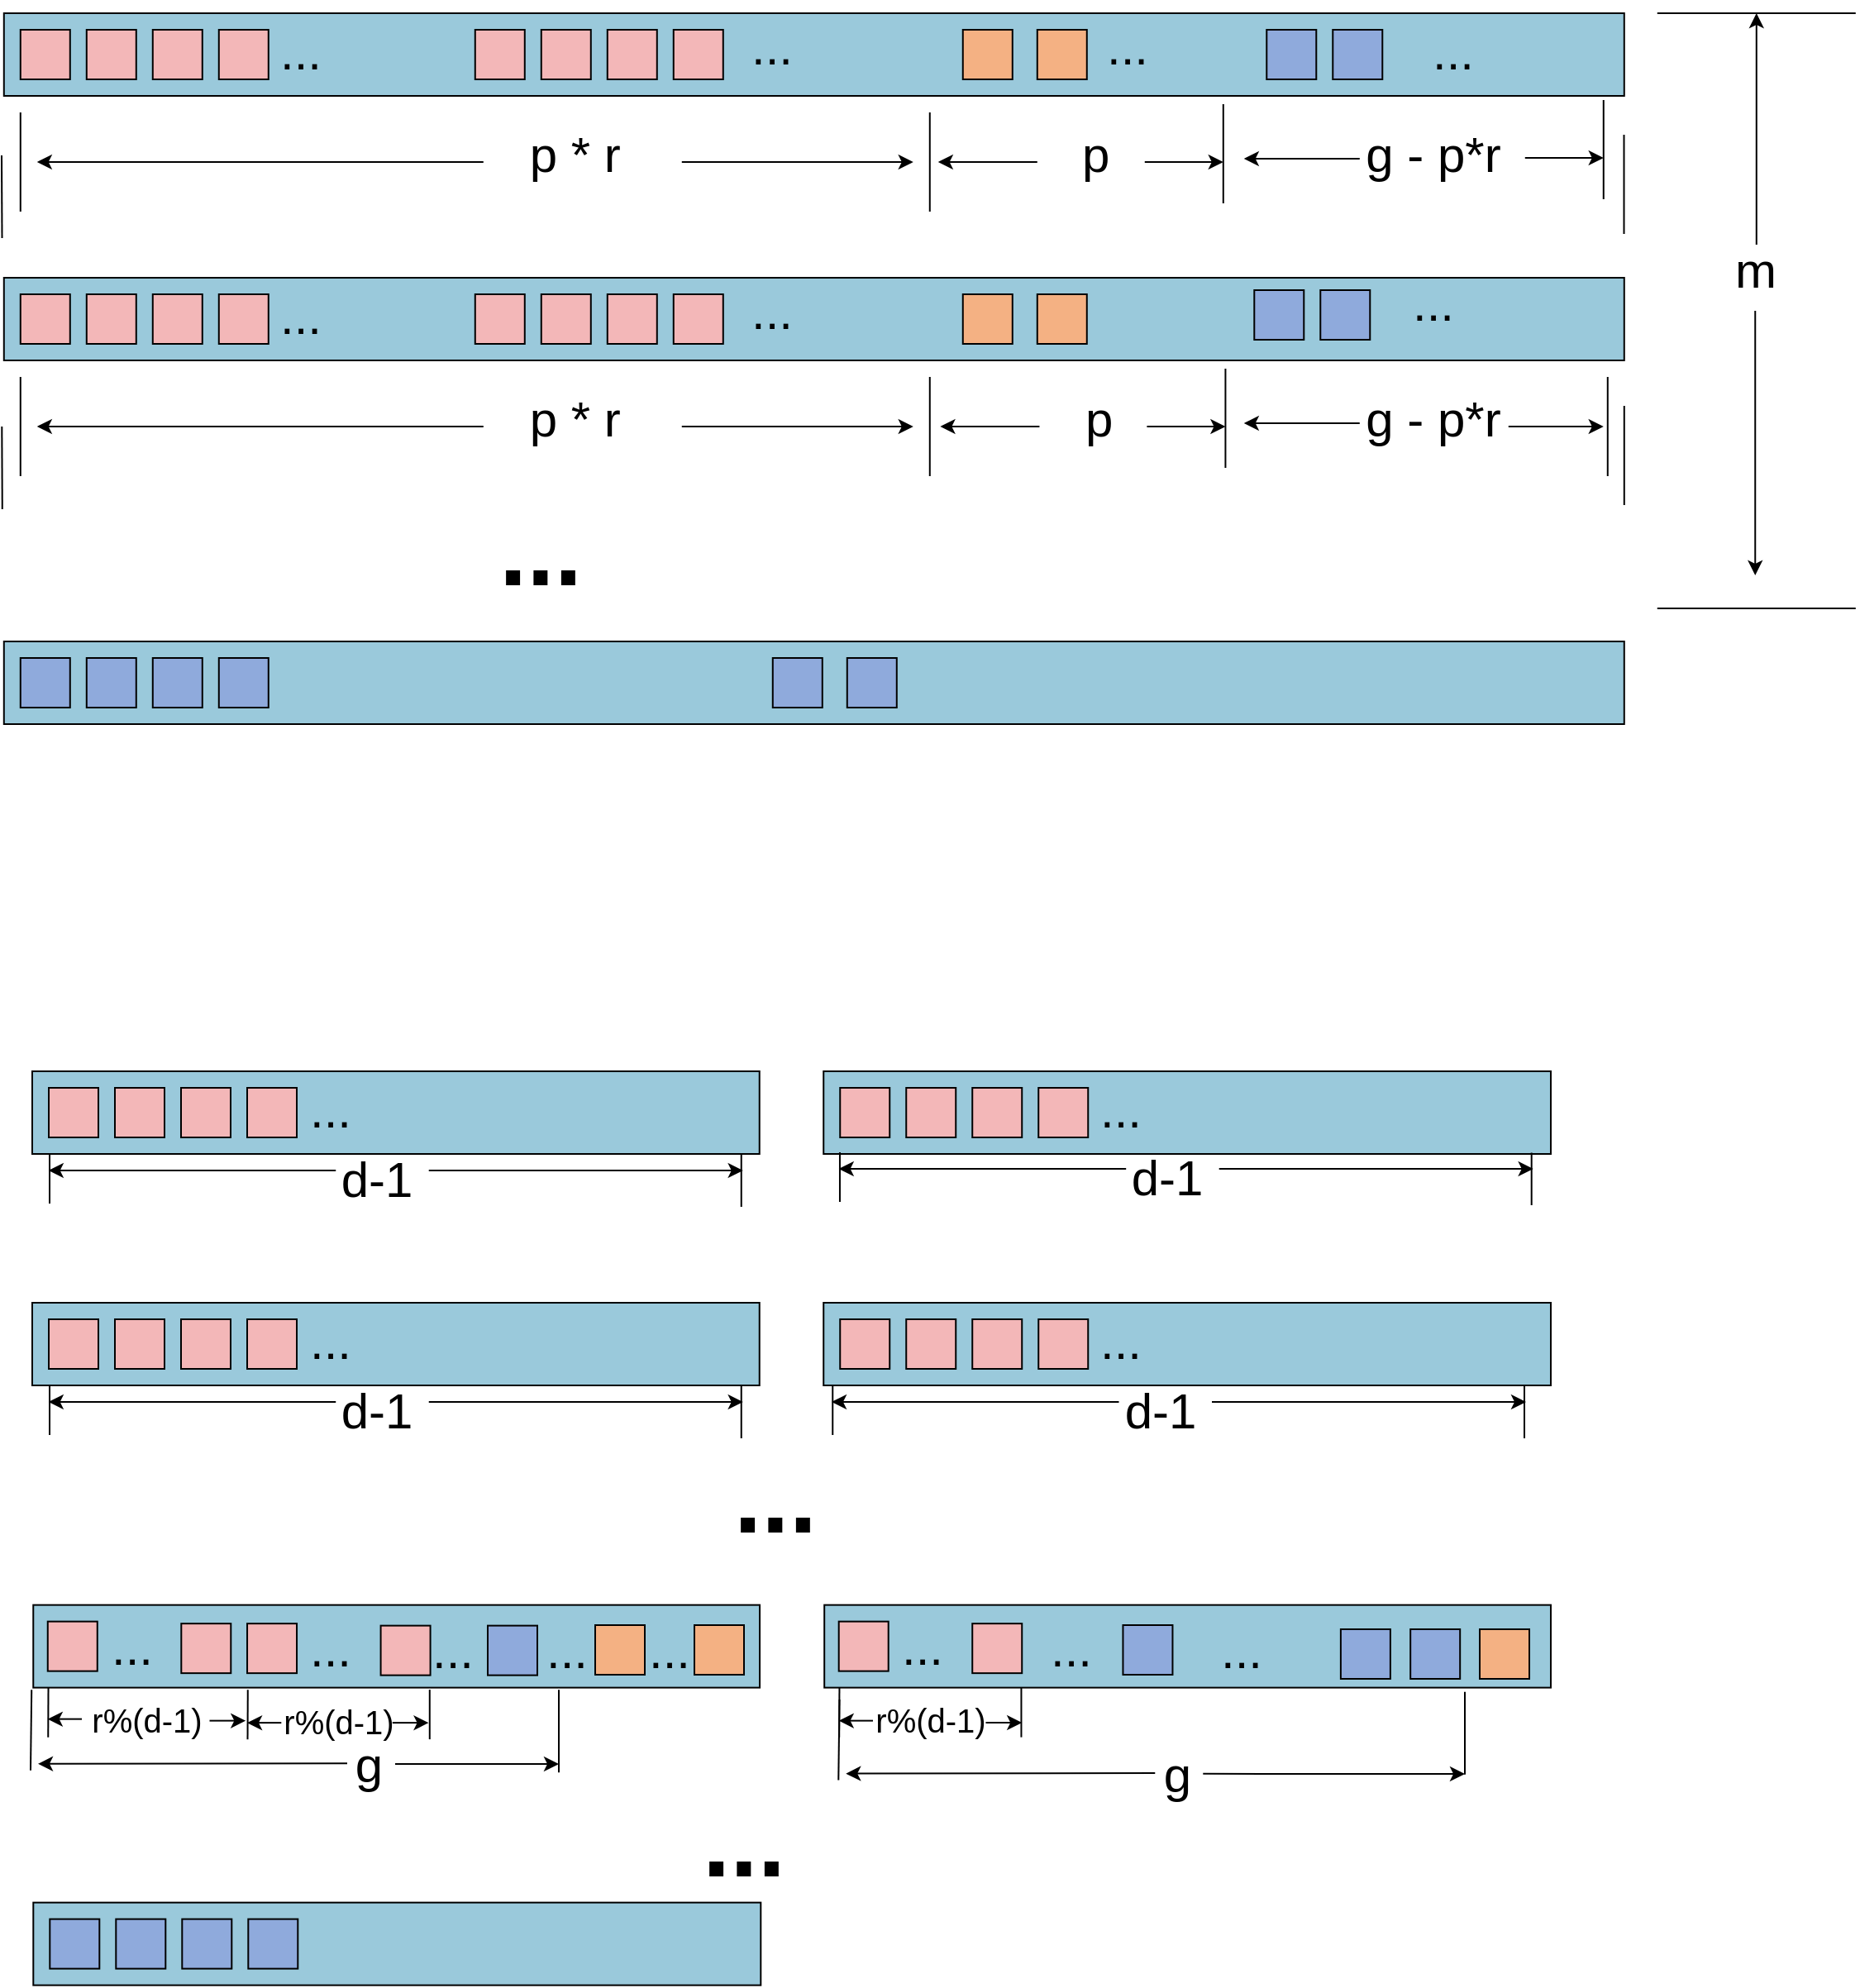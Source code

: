<mxfile version="21.1.2" type="github">
  <diagram name="第 1 页" id="RxZDRAVCk1ZgQwJ-tOWn">
    <mxGraphModel dx="-123" dy="895" grid="0" gridSize="10" guides="1" tooltips="1" connect="1" arrows="1" fold="1" page="1" pageScale="1" pageWidth="1654" pageHeight="2336" math="0" shadow="0">
      <root>
        <mxCell id="0" />
        <mxCell id="1" parent="0" />
        <mxCell id="lr75-girmY2DZmhZpHpu-1" value="" style="rounded=0;whiteSpace=wrap;html=1;fontSize=30;fillColor=#9AC9DB;" vertex="1" parent="1">
          <mxGeometry x="1703.39" y="178" width="980" height="50" as="geometry" />
        </mxCell>
        <mxCell id="lr75-girmY2DZmhZpHpu-2" value="" style="rounded=0;whiteSpace=wrap;html=1;fontSize=30;fillColor=#F3B7B8;" vertex="1" parent="1">
          <mxGeometry x="1793.39" y="188" width="30" height="30" as="geometry" />
        </mxCell>
        <mxCell id="lr75-girmY2DZmhZpHpu-3" value="" style="rounded=0;whiteSpace=wrap;html=1;fontSize=30;fillColor=#F3B7B8;" vertex="1" parent="1">
          <mxGeometry x="1833.39" y="188" width="30" height="30" as="geometry" />
        </mxCell>
        <mxCell id="lr75-girmY2DZmhZpHpu-4" value="" style="rounded=0;whiteSpace=wrap;html=1;fontSize=30;fillColor=#F3B7B8;" vertex="1" parent="1">
          <mxGeometry x="1713.39" y="188" width="30" height="30" as="geometry" />
        </mxCell>
        <mxCell id="lr75-girmY2DZmhZpHpu-5" value="" style="rounded=0;whiteSpace=wrap;html=1;fontSize=30;fillColor=#F3B7B8;" vertex="1" parent="1">
          <mxGeometry x="1753.39" y="188" width="30" height="30" as="geometry" />
        </mxCell>
        <mxCell id="lr75-girmY2DZmhZpHpu-6" value="" style="endArrow=none;html=1;rounded=0;fontSize=30;" edge="1" parent="1">
          <mxGeometry width="50" height="50" relative="1" as="geometry">
            <mxPoint x="1713.39" y="298" as="sourcePoint" />
            <mxPoint x="1713.39" y="238" as="targetPoint" />
          </mxGeometry>
        </mxCell>
        <mxCell id="lr75-girmY2DZmhZpHpu-7" value="" style="endArrow=none;html=1;rounded=0;fontSize=30;" edge="1" parent="1">
          <mxGeometry width="50" height="50" relative="1" as="geometry">
            <mxPoint x="2263.39" y="298" as="sourcePoint" />
            <mxPoint x="2263.39" y="238" as="targetPoint" />
          </mxGeometry>
        </mxCell>
        <mxCell id="lr75-girmY2DZmhZpHpu-8" value="" style="endArrow=classic;html=1;rounded=0;fontSize=30;" edge="1" parent="1">
          <mxGeometry width="50" height="50" relative="1" as="geometry">
            <mxPoint x="2113.39" y="268" as="sourcePoint" />
            <mxPoint x="2253.39" y="268" as="targetPoint" />
          </mxGeometry>
        </mxCell>
        <mxCell id="lr75-girmY2DZmhZpHpu-9" value="" style="endArrow=classic;html=1;rounded=0;fontSize=30;" edge="1" parent="1">
          <mxGeometry width="50" height="50" relative="1" as="geometry">
            <mxPoint x="1993.39" y="268" as="sourcePoint" />
            <mxPoint x="1723.39" y="268" as="targetPoint" />
          </mxGeometry>
        </mxCell>
        <mxCell id="lr75-girmY2DZmhZpHpu-10" value="" style="rounded=0;whiteSpace=wrap;html=1;fontSize=30;fillColor=#F3B7B8;" vertex="1" parent="1">
          <mxGeometry x="2068.39" y="188" width="30" height="30" as="geometry" />
        </mxCell>
        <mxCell id="lr75-girmY2DZmhZpHpu-11" value="" style="rounded=0;whiteSpace=wrap;html=1;fontSize=30;fillColor=#F3B7B8;" vertex="1" parent="1">
          <mxGeometry x="2108.39" y="188" width="30" height="30" as="geometry" />
        </mxCell>
        <mxCell id="lr75-girmY2DZmhZpHpu-12" value="" style="rounded=0;whiteSpace=wrap;html=1;fontSize=30;fillColor=#F3B7B8;" vertex="1" parent="1">
          <mxGeometry x="1988.39" y="188" width="30" height="30" as="geometry" />
        </mxCell>
        <mxCell id="lr75-girmY2DZmhZpHpu-13" value="" style="rounded=0;whiteSpace=wrap;html=1;fontSize=30;fillColor=#F3B7B8;" vertex="1" parent="1">
          <mxGeometry x="2028.39" y="188" width="30" height="30" as="geometry" />
        </mxCell>
        <mxCell id="lr75-girmY2DZmhZpHpu-14" value="..." style="text;html=1;strokeColor=none;fillColor=none;align=center;verticalAlign=middle;whiteSpace=wrap;rounded=0;fontSize=30;" vertex="1" parent="1">
          <mxGeometry x="1853.39" y="185.5" width="60" height="30" as="geometry" />
        </mxCell>
        <mxCell id="lr75-girmY2DZmhZpHpu-15" value="..." style="text;html=1;strokeColor=none;fillColor=none;align=center;verticalAlign=middle;whiteSpace=wrap;rounded=0;fontSize=30;" vertex="1" parent="1">
          <mxGeometry x="2138.39" y="183" width="60" height="30" as="geometry" />
        </mxCell>
        <mxCell id="lr75-girmY2DZmhZpHpu-16" value="" style="rounded=0;whiteSpace=wrap;html=1;fontSize=30;fillColor=#F4B183;" vertex="1" parent="1">
          <mxGeometry x="2283.39" y="188" width="30" height="30" as="geometry" />
        </mxCell>
        <mxCell id="lr75-girmY2DZmhZpHpu-17" value="" style="rounded=0;whiteSpace=wrap;html=1;fontSize=30;fillColor=#F4B183;" vertex="1" parent="1">
          <mxGeometry x="2328.39" y="188" width="30" height="30" as="geometry" />
        </mxCell>
        <mxCell id="lr75-girmY2DZmhZpHpu-18" value="p * r&amp;nbsp;" style="text;html=1;strokeColor=none;fillColor=none;align=center;verticalAlign=middle;whiteSpace=wrap;rounded=0;fontSize=30;" vertex="1" parent="1">
          <mxGeometry x="1988.39" y="248" width="130" height="30" as="geometry" />
        </mxCell>
        <mxCell id="lr75-girmY2DZmhZpHpu-19" value="" style="rounded=0;whiteSpace=wrap;html=1;fontSize=30;fillColor=#9AC9DB;" vertex="1" parent="1">
          <mxGeometry x="1703.39" y="338" width="980" height="50" as="geometry" />
        </mxCell>
        <mxCell id="lr75-girmY2DZmhZpHpu-20" value="" style="rounded=0;whiteSpace=wrap;html=1;fontSize=30;fillColor=#F3B7B8;" vertex="1" parent="1">
          <mxGeometry x="1793.39" y="348" width="30" height="30" as="geometry" />
        </mxCell>
        <mxCell id="lr75-girmY2DZmhZpHpu-21" value="" style="rounded=0;whiteSpace=wrap;html=1;fontSize=30;fillColor=#F3B7B8;" vertex="1" parent="1">
          <mxGeometry x="1833.39" y="348" width="30" height="30" as="geometry" />
        </mxCell>
        <mxCell id="lr75-girmY2DZmhZpHpu-22" value="" style="rounded=0;whiteSpace=wrap;html=1;fontSize=30;fillColor=#F3B7B8;" vertex="1" parent="1">
          <mxGeometry x="1713.39" y="348" width="30" height="30" as="geometry" />
        </mxCell>
        <mxCell id="lr75-girmY2DZmhZpHpu-23" value="" style="rounded=0;whiteSpace=wrap;html=1;fontSize=30;fillColor=#F3B7B8;" vertex="1" parent="1">
          <mxGeometry x="1753.39" y="348" width="30" height="30" as="geometry" />
        </mxCell>
        <mxCell id="lr75-girmY2DZmhZpHpu-24" value="" style="endArrow=none;html=1;rounded=0;fontSize=30;" edge="1" parent="1">
          <mxGeometry width="50" height="50" relative="1" as="geometry">
            <mxPoint x="1713.39" y="458" as="sourcePoint" />
            <mxPoint x="1713.39" y="398" as="targetPoint" />
          </mxGeometry>
        </mxCell>
        <mxCell id="lr75-girmY2DZmhZpHpu-25" value="" style="endArrow=none;html=1;rounded=0;fontSize=30;" edge="1" parent="1">
          <mxGeometry width="50" height="50" relative="1" as="geometry">
            <mxPoint x="2263.39" y="458" as="sourcePoint" />
            <mxPoint x="2263.39" y="398" as="targetPoint" />
          </mxGeometry>
        </mxCell>
        <mxCell id="lr75-girmY2DZmhZpHpu-26" value="" style="endArrow=classic;html=1;rounded=0;fontSize=30;" edge="1" parent="1">
          <mxGeometry width="50" height="50" relative="1" as="geometry">
            <mxPoint x="2113.39" y="428" as="sourcePoint" />
            <mxPoint x="2253.39" y="428" as="targetPoint" />
          </mxGeometry>
        </mxCell>
        <mxCell id="lr75-girmY2DZmhZpHpu-27" value="" style="endArrow=classic;html=1;rounded=0;fontSize=30;" edge="1" parent="1">
          <mxGeometry width="50" height="50" relative="1" as="geometry">
            <mxPoint x="1993.39" y="428" as="sourcePoint" />
            <mxPoint x="1723.39" y="428" as="targetPoint" />
          </mxGeometry>
        </mxCell>
        <mxCell id="lr75-girmY2DZmhZpHpu-28" value="" style="rounded=0;whiteSpace=wrap;html=1;fontSize=30;fillColor=#F3B7B8;" vertex="1" parent="1">
          <mxGeometry x="2068.39" y="348" width="30" height="30" as="geometry" />
        </mxCell>
        <mxCell id="lr75-girmY2DZmhZpHpu-29" value="" style="rounded=0;whiteSpace=wrap;html=1;fontSize=30;fillColor=#F3B7B8;" vertex="1" parent="1">
          <mxGeometry x="2108.39" y="348" width="30" height="30" as="geometry" />
        </mxCell>
        <mxCell id="lr75-girmY2DZmhZpHpu-30" value="" style="rounded=0;whiteSpace=wrap;html=1;fontSize=30;fillColor=#F3B7B8;" vertex="1" parent="1">
          <mxGeometry x="1988.39" y="348" width="30" height="30" as="geometry" />
        </mxCell>
        <mxCell id="lr75-girmY2DZmhZpHpu-31" value="" style="rounded=0;whiteSpace=wrap;html=1;fontSize=30;fillColor=#F3B7B8;" vertex="1" parent="1">
          <mxGeometry x="2028.39" y="348" width="30" height="30" as="geometry" />
        </mxCell>
        <mxCell id="lr75-girmY2DZmhZpHpu-32" value="..." style="text;html=1;strokeColor=none;fillColor=none;align=center;verticalAlign=middle;whiteSpace=wrap;rounded=0;fontSize=30;" vertex="1" parent="1">
          <mxGeometry x="1853.39" y="345.5" width="60" height="30" as="geometry" />
        </mxCell>
        <mxCell id="lr75-girmY2DZmhZpHpu-33" value="..." style="text;html=1;strokeColor=none;fillColor=none;align=center;verticalAlign=middle;whiteSpace=wrap;rounded=0;fontSize=30;" vertex="1" parent="1">
          <mxGeometry x="2138.39" y="343" width="60" height="30" as="geometry" />
        </mxCell>
        <mxCell id="lr75-girmY2DZmhZpHpu-34" value="" style="rounded=0;whiteSpace=wrap;html=1;fontSize=30;fillColor=#F4B183;" vertex="1" parent="1">
          <mxGeometry x="2283.39" y="348" width="30" height="30" as="geometry" />
        </mxCell>
        <mxCell id="lr75-girmY2DZmhZpHpu-35" value="" style="rounded=0;whiteSpace=wrap;html=1;fontSize=30;fillColor=#F4B183;" vertex="1" parent="1">
          <mxGeometry x="2328.39" y="348" width="30" height="30" as="geometry" />
        </mxCell>
        <mxCell id="lr75-girmY2DZmhZpHpu-36" value="p * r&amp;nbsp;" style="text;html=1;strokeColor=none;fillColor=none;align=center;verticalAlign=middle;whiteSpace=wrap;rounded=0;fontSize=30;" vertex="1" parent="1">
          <mxGeometry x="1988.39" y="408" width="130" height="30" as="geometry" />
        </mxCell>
        <mxCell id="lr75-girmY2DZmhZpHpu-37" value="" style="rounded=0;whiteSpace=wrap;html=1;fontSize=30;fillColor=#8FAADC;" vertex="1" parent="1">
          <mxGeometry x="2467.14" y="188" width="30" height="30" as="geometry" />
        </mxCell>
        <mxCell id="lr75-girmY2DZmhZpHpu-38" value="" style="rounded=0;whiteSpace=wrap;html=1;fontSize=30;fillColor=#8FAADC;" vertex="1" parent="1">
          <mxGeometry x="2507.14" y="188" width="30" height="30" as="geometry" />
        </mxCell>
        <mxCell id="lr75-girmY2DZmhZpHpu-39" value="" style="rounded=0;whiteSpace=wrap;html=1;fontSize=30;fillColor=#8FAADC;" vertex="1" parent="1">
          <mxGeometry x="2459.64" y="345.5" width="30" height="30" as="geometry" />
        </mxCell>
        <mxCell id="lr75-girmY2DZmhZpHpu-40" value="" style="rounded=0;whiteSpace=wrap;html=1;fontSize=30;fillColor=#8FAADC;" vertex="1" parent="1">
          <mxGeometry x="2499.64" y="345.5" width="30" height="30" as="geometry" />
        </mxCell>
        <mxCell id="lr75-girmY2DZmhZpHpu-41" value="" style="endArrow=none;html=1;rounded=0;fontSize=30;" edge="1" parent="1">
          <mxGeometry width="50" height="50" relative="1" as="geometry">
            <mxPoint x="2440.89" y="293" as="sourcePoint" />
            <mxPoint x="2440.89" y="233" as="targetPoint" />
          </mxGeometry>
        </mxCell>
        <mxCell id="lr75-girmY2DZmhZpHpu-42" value="" style="endArrow=classic;html=1;rounded=0;fontSize=30;" edge="1" parent="1">
          <mxGeometry width="50" height="50" relative="1" as="geometry">
            <mxPoint x="2393.39" y="268" as="sourcePoint" />
            <mxPoint x="2440.89" y="268" as="targetPoint" />
          </mxGeometry>
        </mxCell>
        <mxCell id="lr75-girmY2DZmhZpHpu-43" value="" style="endArrow=classic;html=1;rounded=0;fontSize=30;" edge="1" parent="1">
          <mxGeometry width="50" height="50" relative="1" as="geometry">
            <mxPoint x="2328.39" y="268" as="sourcePoint" />
            <mxPoint x="2268.39" y="268" as="targetPoint" />
          </mxGeometry>
        </mxCell>
        <mxCell id="lr75-girmY2DZmhZpHpu-44" value="p&amp;nbsp;" style="text;html=1;strokeColor=none;fillColor=none;align=center;verticalAlign=middle;whiteSpace=wrap;rounded=0;fontSize=30;" vertex="1" parent="1">
          <mxGeometry x="2303.39" y="248" width="130" height="30" as="geometry" />
        </mxCell>
        <mxCell id="lr75-girmY2DZmhZpHpu-45" value="..." style="text;html=1;strokeColor=none;fillColor=none;align=center;verticalAlign=middle;whiteSpace=wrap;rounded=0;fontSize=30;" vertex="1" parent="1">
          <mxGeometry x="2353.39" y="183" width="60" height="30" as="geometry" />
        </mxCell>
        <mxCell id="lr75-girmY2DZmhZpHpu-46" value="" style="endArrow=none;html=1;rounded=0;fontSize=30;" edge="1" parent="1">
          <mxGeometry width="50" height="50" relative="1" as="geometry">
            <mxPoint x="2442.21" y="453" as="sourcePoint" />
            <mxPoint x="2442.21" y="393" as="targetPoint" />
          </mxGeometry>
        </mxCell>
        <mxCell id="lr75-girmY2DZmhZpHpu-47" value="" style="endArrow=classic;html=1;rounded=0;fontSize=30;" edge="1" parent="1">
          <mxGeometry width="50" height="50" relative="1" as="geometry">
            <mxPoint x="2394.71" y="428" as="sourcePoint" />
            <mxPoint x="2442.21" y="428" as="targetPoint" />
          </mxGeometry>
        </mxCell>
        <mxCell id="lr75-girmY2DZmhZpHpu-48" value="" style="endArrow=classic;html=1;rounded=0;fontSize=30;" edge="1" parent="1">
          <mxGeometry width="50" height="50" relative="1" as="geometry">
            <mxPoint x="2329.71" y="428" as="sourcePoint" />
            <mxPoint x="2269.71" y="428" as="targetPoint" />
          </mxGeometry>
        </mxCell>
        <mxCell id="lr75-girmY2DZmhZpHpu-49" value="p&amp;nbsp;" style="text;html=1;strokeColor=none;fillColor=none;align=center;verticalAlign=middle;whiteSpace=wrap;rounded=0;fontSize=30;" vertex="1" parent="1">
          <mxGeometry x="2304.71" y="408" width="130" height="30" as="geometry" />
        </mxCell>
        <mxCell id="lr75-girmY2DZmhZpHpu-50" value="" style="endArrow=none;html=1;rounded=0;fontSize=30;" edge="1" parent="1">
          <mxGeometry width="50" height="50" relative="1" as="geometry">
            <mxPoint x="2670.89" y="290.5" as="sourcePoint" />
            <mxPoint x="2670.89" y="230.5" as="targetPoint" />
          </mxGeometry>
        </mxCell>
        <mxCell id="lr75-girmY2DZmhZpHpu-51" value="" style="endArrow=classic;html=1;rounded=0;fontSize=30;" edge="1" parent="1">
          <mxGeometry width="50" height="50" relative="1" as="geometry">
            <mxPoint x="2623.39" y="265.5" as="sourcePoint" />
            <mxPoint x="2670.89" y="265.5" as="targetPoint" />
          </mxGeometry>
        </mxCell>
        <mxCell id="lr75-girmY2DZmhZpHpu-52" value="" style="endArrow=classic;html=1;rounded=0;fontSize=30;" edge="1" parent="1">
          <mxGeometry width="50" height="50" relative="1" as="geometry">
            <mxPoint x="2523.39" y="266" as="sourcePoint" />
            <mxPoint x="2453.39" y="266" as="targetPoint" />
          </mxGeometry>
        </mxCell>
        <mxCell id="lr75-girmY2DZmhZpHpu-53" value="g - p*r" style="text;html=1;strokeColor=none;fillColor=none;align=center;verticalAlign=middle;whiteSpace=wrap;rounded=0;fontSize=30;" vertex="1" parent="1">
          <mxGeometry x="2503.39" y="248" width="130" height="30" as="geometry" />
        </mxCell>
        <mxCell id="lr75-girmY2DZmhZpHpu-54" value="" style="endArrow=classic;html=1;rounded=0;fontSize=30;" edge="1" parent="1">
          <mxGeometry width="50" height="50" relative="1" as="geometry">
            <mxPoint x="2613.39" y="428" as="sourcePoint" />
            <mxPoint x="2670.89" y="428" as="targetPoint" />
          </mxGeometry>
        </mxCell>
        <mxCell id="lr75-girmY2DZmhZpHpu-55" value="" style="endArrow=classic;html=1;rounded=0;fontSize=30;" edge="1" parent="1">
          <mxGeometry width="50" height="50" relative="1" as="geometry">
            <mxPoint x="2523.39" y="426.0" as="sourcePoint" />
            <mxPoint x="2453.39" y="426.0" as="targetPoint" />
          </mxGeometry>
        </mxCell>
        <mxCell id="lr75-girmY2DZmhZpHpu-56" value="g - p*r" style="text;html=1;strokeColor=none;fillColor=none;align=center;verticalAlign=middle;whiteSpace=wrap;rounded=0;fontSize=30;" vertex="1" parent="1">
          <mxGeometry x="2518.39" y="408" width="100" height="30" as="geometry" />
        </mxCell>
        <mxCell id="lr75-girmY2DZmhZpHpu-57" value="" style="endArrow=none;html=1;rounded=0;fontSize=30;" edge="1" parent="1">
          <mxGeometry width="50" height="50" relative="1" as="geometry">
            <mxPoint x="2673.39" y="458" as="sourcePoint" />
            <mxPoint x="2673.39" y="398" as="targetPoint" />
          </mxGeometry>
        </mxCell>
        <mxCell id="lr75-girmY2DZmhZpHpu-58" value="&lt;b&gt;&lt;font style=&quot;font-size: 60px;&quot;&gt;...&lt;/font&gt;&lt;/b&gt;" style="text;html=1;strokeColor=none;fillColor=none;align=center;verticalAlign=middle;whiteSpace=wrap;rounded=0;fontSize=30;" vertex="1" parent="1">
          <mxGeometry x="1998.39" y="488" width="60" height="30" as="geometry" />
        </mxCell>
        <mxCell id="lr75-girmY2DZmhZpHpu-59" value="" style="endArrow=none;html=1;rounded=0;fontSize=60;fontColor=#FF0000;" edge="1" parent="1">
          <mxGeometry width="50" height="50" relative="1" as="geometry">
            <mxPoint x="2703.39" y="178" as="sourcePoint" />
            <mxPoint x="2823.39" y="178" as="targetPoint" />
          </mxGeometry>
        </mxCell>
        <mxCell id="lr75-girmY2DZmhZpHpu-60" value="" style="endArrow=none;html=1;rounded=0;fontSize=60;fontColor=#FF0000;" edge="1" parent="1">
          <mxGeometry width="50" height="50" relative="1" as="geometry">
            <mxPoint x="2703.39" y="538" as="sourcePoint" />
            <mxPoint x="2823.39" y="538" as="targetPoint" />
          </mxGeometry>
        </mxCell>
        <mxCell id="lr75-girmY2DZmhZpHpu-61" value="" style="endArrow=classic;html=1;rounded=0;fontSize=60;fontColor=#FF0000;" edge="1" parent="1">
          <mxGeometry width="50" height="50" relative="1" as="geometry">
            <mxPoint x="2763.39" y="318" as="sourcePoint" />
            <mxPoint x="2763.39" y="178" as="targetPoint" />
          </mxGeometry>
        </mxCell>
        <mxCell id="lr75-girmY2DZmhZpHpu-62" value="" style="endArrow=classic;html=1;rounded=0;fontSize=60;fontColor=#FF0000;" edge="1" parent="1">
          <mxGeometry width="50" height="50" relative="1" as="geometry">
            <mxPoint x="2762.62" y="358" as="sourcePoint" />
            <mxPoint x="2762.62" y="518" as="targetPoint" />
          </mxGeometry>
        </mxCell>
        <mxCell id="lr75-girmY2DZmhZpHpu-63" value="m" style="text;html=1;strokeColor=none;fillColor=none;align=center;verticalAlign=middle;whiteSpace=wrap;rounded=0;fontSize=30;" vertex="1" parent="1">
          <mxGeometry x="2733.39" y="318" width="60" height="30" as="geometry" />
        </mxCell>
        <mxCell id="lr75-girmY2DZmhZpHpu-64" value="..." style="text;html=1;strokeColor=none;fillColor=none;align=center;verticalAlign=middle;whiteSpace=wrap;rounded=0;fontSize=30;" vertex="1" parent="1">
          <mxGeometry x="2549.64" y="185.5" width="60" height="30" as="geometry" />
        </mxCell>
        <mxCell id="lr75-girmY2DZmhZpHpu-65" value="..." style="text;html=1;strokeColor=none;fillColor=none;align=center;verticalAlign=middle;whiteSpace=wrap;rounded=0;fontSize=30;" vertex="1" parent="1">
          <mxGeometry x="2538.39" y="338" width="60" height="30" as="geometry" />
        </mxCell>
        <mxCell id="lr75-girmY2DZmhZpHpu-66" value="" style="rounded=0;whiteSpace=wrap;html=1;fontSize=30;fillColor=#9AC9DB;" vertex="1" parent="1">
          <mxGeometry x="1703.39" y="558" width="980" height="50" as="geometry" />
        </mxCell>
        <mxCell id="lr75-girmY2DZmhZpHpu-67" value="" style="rounded=0;whiteSpace=wrap;html=1;fontSize=30;fillColor=#8FAADC;" vertex="1" parent="1">
          <mxGeometry x="1713.39" y="568" width="30" height="30" as="geometry" />
        </mxCell>
        <mxCell id="lr75-girmY2DZmhZpHpu-68" value="" style="rounded=0;whiteSpace=wrap;html=1;fontSize=30;fillColor=#8FAADC;" vertex="1" parent="1">
          <mxGeometry x="1753.39" y="568" width="30" height="30" as="geometry" />
        </mxCell>
        <mxCell id="lr75-girmY2DZmhZpHpu-69" value="" style="rounded=0;whiteSpace=wrap;html=1;fontSize=30;fillColor=#8FAADC;" vertex="1" parent="1">
          <mxGeometry x="1793.39" y="568" width="30" height="30" as="geometry" />
        </mxCell>
        <mxCell id="lr75-girmY2DZmhZpHpu-70" value="" style="rounded=0;whiteSpace=wrap;html=1;fontSize=30;fillColor=#8FAADC;" vertex="1" parent="1">
          <mxGeometry x="1833.39" y="568" width="30" height="30" as="geometry" />
        </mxCell>
        <mxCell id="lr75-girmY2DZmhZpHpu-71" value="" style="rounded=0;whiteSpace=wrap;html=1;fontSize=30;fillColor=#8FAADC;" vertex="1" parent="1">
          <mxGeometry x="2168.39" y="568" width="30" height="30" as="geometry" />
        </mxCell>
        <mxCell id="lr75-girmY2DZmhZpHpu-72" value="" style="rounded=0;whiteSpace=wrap;html=1;fontSize=30;fillColor=#8FAADC;" vertex="1" parent="1">
          <mxGeometry x="2213.39" y="568" width="30" height="30" as="geometry" />
        </mxCell>
        <mxCell id="lr75-girmY2DZmhZpHpu-74" value="" style="endArrow=none;html=1;rounded=0;fontSize=30;" edge="1" parent="1">
          <mxGeometry width="50" height="50" relative="1" as="geometry">
            <mxPoint x="1702.39" y="478" as="sourcePoint" />
            <mxPoint x="1702.14" y="428" as="targetPoint" />
          </mxGeometry>
        </mxCell>
        <mxCell id="lr75-girmY2DZmhZpHpu-75" value="" style="endArrow=none;html=1;rounded=0;fontSize=30;" edge="1" parent="1">
          <mxGeometry width="50" height="50" relative="1" as="geometry">
            <mxPoint x="2683.39" y="475.5" as="sourcePoint" />
            <mxPoint x="2683.39" y="415.5" as="targetPoint" />
          </mxGeometry>
        </mxCell>
        <mxCell id="lr75-girmY2DZmhZpHpu-83" value="" style="endArrow=none;html=1;rounded=0;fontSize=30;" edge="1" parent="1">
          <mxGeometry width="50" height="50" relative="1" as="geometry">
            <mxPoint x="1702.25" y="314" as="sourcePoint" />
            <mxPoint x="1702" y="264" as="targetPoint" />
          </mxGeometry>
        </mxCell>
        <mxCell id="lr75-girmY2DZmhZpHpu-84" value="" style="endArrow=none;html=1;rounded=0;fontSize=30;" edge="1" parent="1">
          <mxGeometry width="50" height="50" relative="1" as="geometry">
            <mxPoint x="2683.25" y="311.5" as="sourcePoint" />
            <mxPoint x="2683.25" y="251.5" as="targetPoint" />
          </mxGeometry>
        </mxCell>
        <mxCell id="lr75-girmY2DZmhZpHpu-88" value="" style="rounded=0;whiteSpace=wrap;html=1;fontSize=30;fillColor=#9AC9DB;" vertex="1" parent="1">
          <mxGeometry x="1720.5" y="818.0" width="439.87" height="50" as="geometry" />
        </mxCell>
        <mxCell id="lr75-girmY2DZmhZpHpu-89" value="" style="rounded=0;whiteSpace=wrap;html=1;fontSize=30;fillColor=#F3B7B8;" vertex="1" parent="1">
          <mxGeometry x="1810.5" y="828.0" width="30" height="30" as="geometry" />
        </mxCell>
        <mxCell id="lr75-girmY2DZmhZpHpu-90" value="" style="rounded=0;whiteSpace=wrap;html=1;fontSize=30;fillColor=#F3B7B8;" vertex="1" parent="1">
          <mxGeometry x="1850.5" y="828.0" width="30" height="30" as="geometry" />
        </mxCell>
        <mxCell id="lr75-girmY2DZmhZpHpu-91" value="" style="rounded=0;whiteSpace=wrap;html=1;fontSize=30;fillColor=#F3B7B8;" vertex="1" parent="1">
          <mxGeometry x="1730.5" y="828.0" width="30" height="30" as="geometry" />
        </mxCell>
        <mxCell id="lr75-girmY2DZmhZpHpu-92" value="" style="rounded=0;whiteSpace=wrap;html=1;fontSize=30;fillColor=#F3B7B8;" vertex="1" parent="1">
          <mxGeometry x="1770.5" y="828.0" width="30" height="30" as="geometry" />
        </mxCell>
        <mxCell id="lr75-girmY2DZmhZpHpu-94" value="" style="endArrow=none;html=1;rounded=0;fontSize=30;entryX=0.975;entryY=0.965;entryDx=0;entryDy=0;entryPerimeter=0;" edge="1" parent="1">
          <mxGeometry width="50" height="50" relative="1" as="geometry">
            <mxPoint x="2149.37" y="900.0" as="sourcePoint" />
            <mxPoint x="2149.373" y="868.25" as="targetPoint" />
          </mxGeometry>
        </mxCell>
        <mxCell id="lr75-girmY2DZmhZpHpu-97" value="..." style="text;html=1;strokeColor=none;fillColor=none;align=center;verticalAlign=middle;whiteSpace=wrap;rounded=0;fontSize=30;" vertex="1" parent="1">
          <mxGeometry x="1870.5" y="825.5" width="60" height="30" as="geometry" />
        </mxCell>
        <mxCell id="lr75-girmY2DZmhZpHpu-98" value="" style="rounded=0;whiteSpace=wrap;html=1;fontSize=30;fillColor=#9AC9DB;" vertex="1" parent="1">
          <mxGeometry x="1721.15" y="1320.82" width="440" height="50" as="geometry" />
        </mxCell>
        <mxCell id="lr75-girmY2DZmhZpHpu-99" value="" style="rounded=0;whiteSpace=wrap;html=1;fontSize=30;fillColor=#8FAADC;" vertex="1" parent="1">
          <mxGeometry x="1731.15" y="1330.82" width="30" height="30" as="geometry" />
        </mxCell>
        <mxCell id="lr75-girmY2DZmhZpHpu-100" value="" style="rounded=0;whiteSpace=wrap;html=1;fontSize=30;fillColor=#8FAADC;" vertex="1" parent="1">
          <mxGeometry x="1771.15" y="1330.82" width="30" height="30" as="geometry" />
        </mxCell>
        <mxCell id="lr75-girmY2DZmhZpHpu-101" value="" style="rounded=0;whiteSpace=wrap;html=1;fontSize=30;fillColor=#8FAADC;" vertex="1" parent="1">
          <mxGeometry x="1811.15" y="1330.82" width="30" height="30" as="geometry" />
        </mxCell>
        <mxCell id="lr75-girmY2DZmhZpHpu-102" value="" style="rounded=0;whiteSpace=wrap;html=1;fontSize=30;fillColor=#8FAADC;" vertex="1" parent="1">
          <mxGeometry x="1851.15" y="1330.82" width="30" height="30" as="geometry" />
        </mxCell>
        <mxCell id="lr75-girmY2DZmhZpHpu-107" value="" style="endArrow=none;html=1;rounded=0;fontSize=30;" edge="1" parent="1">
          <mxGeometry width="50" height="50" relative="1" as="geometry">
            <mxPoint x="1731" y="898.0" as="sourcePoint" />
            <mxPoint x="1731" y="868.0" as="targetPoint" />
          </mxGeometry>
        </mxCell>
        <mxCell id="lr75-girmY2DZmhZpHpu-108" value="" style="endArrow=classic;html=1;rounded=0;fontSize=30;" edge="1" parent="1">
          <mxGeometry width="50" height="50" relative="1" as="geometry">
            <mxPoint x="1904.12" y="878.0" as="sourcePoint" />
            <mxPoint x="1730.37" y="878.0" as="targetPoint" />
          </mxGeometry>
        </mxCell>
        <mxCell id="lr75-girmY2DZmhZpHpu-109" value="" style="endArrow=classic;html=1;rounded=0;fontSize=30;" edge="1" parent="1">
          <mxGeometry width="50" height="50" relative="1" as="geometry">
            <mxPoint x="1960.37" y="878.0" as="sourcePoint" />
            <mxPoint x="2150.37" y="878.0" as="targetPoint" />
          </mxGeometry>
        </mxCell>
        <mxCell id="lr75-girmY2DZmhZpHpu-110" value="d-1" style="text;html=1;strokeColor=none;fillColor=none;align=center;verticalAlign=middle;whiteSpace=wrap;rounded=0;fontSize=30;" vertex="1" parent="1">
          <mxGeometry x="1902.25" y="868.0" width="53.75" height="30" as="geometry" />
        </mxCell>
        <mxCell id="lr75-girmY2DZmhZpHpu-111" value="" style="rounded=0;whiteSpace=wrap;html=1;fontSize=30;fillColor=#9AC9DB;" vertex="1" parent="1">
          <mxGeometry x="1721.13" y="1140.82" width="439.39" height="50" as="geometry" />
        </mxCell>
        <mxCell id="lr75-girmY2DZmhZpHpu-112" value="" style="rounded=0;whiteSpace=wrap;html=1;fontSize=30;fillColor=#F4B183;" vertex="1" parent="1">
          <mxGeometry x="2121" y="1153.0" width="30" height="30" as="geometry" />
        </mxCell>
        <mxCell id="lr75-girmY2DZmhZpHpu-113" value="" style="rounded=0;whiteSpace=wrap;html=1;fontSize=30;fillColor=#F3B7B8;" vertex="1" parent="1">
          <mxGeometry x="1729.88" y="1150.82" width="30" height="30" as="geometry" />
        </mxCell>
        <mxCell id="lr75-girmY2DZmhZpHpu-114" value="..." style="text;html=1;strokeColor=none;fillColor=none;align=center;verticalAlign=middle;whiteSpace=wrap;rounded=0;fontSize=30;" vertex="1" parent="1">
          <mxGeometry x="1750.65" y="1150.82" width="60" height="30" as="geometry" />
        </mxCell>
        <mxCell id="lr75-girmY2DZmhZpHpu-115" value="" style="endArrow=none;html=1;rounded=0;fontSize=30;" edge="1" parent="1">
          <mxGeometry width="50" height="50" relative="1" as="geometry">
            <mxPoint x="1730.12" y="1220.82" as="sourcePoint" />
            <mxPoint x="1730.25" y="1190.82" as="targetPoint" />
          </mxGeometry>
        </mxCell>
        <mxCell id="lr75-girmY2DZmhZpHpu-116" value="" style="endArrow=classic;html=1;rounded=0;fontSize=30;" edge="1" parent="1">
          <mxGeometry width="50" height="50" relative="1" as="geometry">
            <mxPoint x="2228.99" y="1210.82" as="sourcePoint" />
            <mxPoint x="2208.35" y="1210.82" as="targetPoint" />
          </mxGeometry>
        </mxCell>
        <mxCell id="lr75-girmY2DZmhZpHpu-117" value="" style="endArrow=classic;html=1;rounded=0;fontSize=30;" edge="1" parent="1">
          <mxGeometry width="50" height="50" relative="1" as="geometry">
            <mxPoint x="1827.75" y="1210.82" as="sourcePoint" />
            <mxPoint x="1849.62" y="1210.82" as="targetPoint" />
          </mxGeometry>
        </mxCell>
        <mxCell id="lr75-girmY2DZmhZpHpu-118" value="&lt;font style=&quot;font-size: 20px;&quot;&gt;r%(d-1)&lt;/font&gt;" style="text;html=1;strokeColor=none;fillColor=none;align=center;verticalAlign=middle;whiteSpace=wrap;rounded=0;fontSize=30;" vertex="1" parent="1">
          <mxGeometry x="1747.14" y="1192.07" width="86.25" height="30" as="geometry" />
        </mxCell>
        <mxCell id="lr75-girmY2DZmhZpHpu-120" value="" style="rounded=0;whiteSpace=wrap;html=1;fontSize=30;fillColor=#F3B7B8;" vertex="1" parent="1">
          <mxGeometry x="1810.65" y="1152.07" width="30" height="30" as="geometry" />
        </mxCell>
        <mxCell id="lr75-girmY2DZmhZpHpu-121" value="" style="rounded=0;whiteSpace=wrap;html=1;fontSize=30;fillColor=#F4B183;" vertex="1" parent="1">
          <mxGeometry x="2061" y="1153.0" width="30" height="30" as="geometry" />
        </mxCell>
        <mxCell id="lr75-girmY2DZmhZpHpu-122" value="" style="rounded=0;whiteSpace=wrap;html=1;fontSize=30;fillColor=#9AC9DB;" vertex="1" parent="1">
          <mxGeometry x="2199.12" y="818.0" width="439.87" height="50" as="geometry" />
        </mxCell>
        <mxCell id="lr75-girmY2DZmhZpHpu-123" value="" style="rounded=0;whiteSpace=wrap;html=1;fontSize=30;fillColor=#F3B7B8;" vertex="1" parent="1">
          <mxGeometry x="2289.12" y="828.0" width="30" height="30" as="geometry" />
        </mxCell>
        <mxCell id="lr75-girmY2DZmhZpHpu-124" value="" style="rounded=0;whiteSpace=wrap;html=1;fontSize=30;fillColor=#F3B7B8;" vertex="1" parent="1">
          <mxGeometry x="2329.12" y="828.0" width="30" height="30" as="geometry" />
        </mxCell>
        <mxCell id="lr75-girmY2DZmhZpHpu-125" value="" style="rounded=0;whiteSpace=wrap;html=1;fontSize=30;fillColor=#F3B7B8;" vertex="1" parent="1">
          <mxGeometry x="2209.12" y="828.0" width="30" height="30" as="geometry" />
        </mxCell>
        <mxCell id="lr75-girmY2DZmhZpHpu-126" value="" style="rounded=0;whiteSpace=wrap;html=1;fontSize=30;fillColor=#F3B7B8;" vertex="1" parent="1">
          <mxGeometry x="2249.12" y="828.0" width="30" height="30" as="geometry" />
        </mxCell>
        <mxCell id="lr75-girmY2DZmhZpHpu-127" value="..." style="text;html=1;strokeColor=none;fillColor=none;align=center;verticalAlign=middle;whiteSpace=wrap;rounded=0;fontSize=30;" vertex="1" parent="1">
          <mxGeometry x="2349.12" y="825.5" width="60" height="30" as="geometry" />
        </mxCell>
        <mxCell id="lr75-girmY2DZmhZpHpu-130" value="" style="rounded=0;whiteSpace=wrap;html=1;fontSize=30;fillColor=#9AC9DB;" vertex="1" parent="1">
          <mxGeometry x="1720.5" y="958" width="439.87" height="50" as="geometry" />
        </mxCell>
        <mxCell id="lr75-girmY2DZmhZpHpu-131" value="" style="rounded=0;whiteSpace=wrap;html=1;fontSize=30;fillColor=#F3B7B8;" vertex="1" parent="1">
          <mxGeometry x="1810.5" y="968" width="30" height="30" as="geometry" />
        </mxCell>
        <mxCell id="lr75-girmY2DZmhZpHpu-132" value="" style="rounded=0;whiteSpace=wrap;html=1;fontSize=30;fillColor=#F3B7B8;" vertex="1" parent="1">
          <mxGeometry x="1850.5" y="968" width="30" height="30" as="geometry" />
        </mxCell>
        <mxCell id="lr75-girmY2DZmhZpHpu-133" value="" style="rounded=0;whiteSpace=wrap;html=1;fontSize=30;fillColor=#F3B7B8;" vertex="1" parent="1">
          <mxGeometry x="1730.5" y="968" width="30" height="30" as="geometry" />
        </mxCell>
        <mxCell id="lr75-girmY2DZmhZpHpu-134" value="" style="rounded=0;whiteSpace=wrap;html=1;fontSize=30;fillColor=#F3B7B8;" vertex="1" parent="1">
          <mxGeometry x="1770.5" y="968" width="30" height="30" as="geometry" />
        </mxCell>
        <mxCell id="lr75-girmY2DZmhZpHpu-136" value="" style="endArrow=none;html=1;rounded=0;fontSize=30;entryX=0.975;entryY=0.965;entryDx=0;entryDy=0;entryPerimeter=0;" edge="1" parent="1">
          <mxGeometry width="50" height="50" relative="1" as="geometry">
            <mxPoint x="2149.37" y="1040" as="sourcePoint" />
            <mxPoint x="2149.373" y="1008.25" as="targetPoint" />
          </mxGeometry>
        </mxCell>
        <mxCell id="lr75-girmY2DZmhZpHpu-139" value="..." style="text;html=1;strokeColor=none;fillColor=none;align=center;verticalAlign=middle;whiteSpace=wrap;rounded=0;fontSize=30;" vertex="1" parent="1">
          <mxGeometry x="1870.5" y="965.5" width="60" height="30" as="geometry" />
        </mxCell>
        <mxCell id="lr75-girmY2DZmhZpHpu-140" value="" style="endArrow=none;html=1;rounded=0;fontSize=30;" edge="1" parent="1">
          <mxGeometry width="50" height="50" relative="1" as="geometry">
            <mxPoint x="1731" y="1038" as="sourcePoint" />
            <mxPoint x="1731" y="1008" as="targetPoint" />
          </mxGeometry>
        </mxCell>
        <mxCell id="lr75-girmY2DZmhZpHpu-141" value="" style="endArrow=classic;html=1;rounded=0;fontSize=30;" edge="1" parent="1">
          <mxGeometry width="50" height="50" relative="1" as="geometry">
            <mxPoint x="1904.12" y="1018" as="sourcePoint" />
            <mxPoint x="1730.37" y="1018" as="targetPoint" />
          </mxGeometry>
        </mxCell>
        <mxCell id="lr75-girmY2DZmhZpHpu-142" value="" style="endArrow=classic;html=1;rounded=0;fontSize=30;" edge="1" parent="1">
          <mxGeometry width="50" height="50" relative="1" as="geometry">
            <mxPoint x="1960.37" y="1018" as="sourcePoint" />
            <mxPoint x="2150.37" y="1018" as="targetPoint" />
          </mxGeometry>
        </mxCell>
        <mxCell id="lr75-girmY2DZmhZpHpu-143" value="d-1" style="text;html=1;strokeColor=none;fillColor=none;align=center;verticalAlign=middle;whiteSpace=wrap;rounded=0;fontSize=30;" vertex="1" parent="1">
          <mxGeometry x="1902.25" y="1008" width="53.75" height="30" as="geometry" />
        </mxCell>
        <mxCell id="lr75-girmY2DZmhZpHpu-144" value="" style="rounded=0;whiteSpace=wrap;html=1;fontSize=30;fillColor=#9AC9DB;" vertex="1" parent="1">
          <mxGeometry x="2199.12" y="958" width="439.87" height="50" as="geometry" />
        </mxCell>
        <mxCell id="lr75-girmY2DZmhZpHpu-145" value="" style="rounded=0;whiteSpace=wrap;html=1;fontSize=30;fillColor=#F3B7B8;" vertex="1" parent="1">
          <mxGeometry x="2289.12" y="968" width="30" height="30" as="geometry" />
        </mxCell>
        <mxCell id="lr75-girmY2DZmhZpHpu-146" value="" style="rounded=0;whiteSpace=wrap;html=1;fontSize=30;fillColor=#F3B7B8;" vertex="1" parent="1">
          <mxGeometry x="2329.12" y="968" width="30" height="30" as="geometry" />
        </mxCell>
        <mxCell id="lr75-girmY2DZmhZpHpu-147" value="" style="rounded=0;whiteSpace=wrap;html=1;fontSize=30;fillColor=#F3B7B8;" vertex="1" parent="1">
          <mxGeometry x="2209.12" y="968" width="30" height="30" as="geometry" />
        </mxCell>
        <mxCell id="lr75-girmY2DZmhZpHpu-148" value="" style="rounded=0;whiteSpace=wrap;html=1;fontSize=30;fillColor=#F3B7B8;" vertex="1" parent="1">
          <mxGeometry x="2249.12" y="968" width="30" height="30" as="geometry" />
        </mxCell>
        <mxCell id="lr75-girmY2DZmhZpHpu-149" value="..." style="text;html=1;strokeColor=none;fillColor=none;align=center;verticalAlign=middle;whiteSpace=wrap;rounded=0;fontSize=30;" vertex="1" parent="1">
          <mxGeometry x="2349.12" y="965.5" width="60" height="30" as="geometry" />
        </mxCell>
        <mxCell id="lr75-girmY2DZmhZpHpu-152" value="..." style="text;html=1;strokeColor=none;fillColor=none;align=center;verticalAlign=middle;whiteSpace=wrap;rounded=0;fontSize=30;" vertex="1" parent="1">
          <mxGeometry x="1945.41" y="1153.32" width="60" height="30" as="geometry" />
        </mxCell>
        <mxCell id="lr75-girmY2DZmhZpHpu-153" value="..." style="text;html=1;strokeColor=none;fillColor=none;align=center;verticalAlign=middle;whiteSpace=wrap;rounded=0;fontSize=30;" vertex="1" parent="1">
          <mxGeometry x="2076.41" y="1153.0" width="60" height="30" as="geometry" />
        </mxCell>
        <mxCell id="lr75-girmY2DZmhZpHpu-156" value="" style="rounded=0;whiteSpace=wrap;html=1;fontSize=30;fillColor=#F3B7B8;" vertex="1" parent="1">
          <mxGeometry x="1850.52" y="1152.07" width="30" height="30" as="geometry" />
        </mxCell>
        <mxCell id="lr75-girmY2DZmhZpHpu-157" value="..." style="text;html=1;strokeColor=none;fillColor=none;align=center;verticalAlign=middle;whiteSpace=wrap;rounded=0;fontSize=30;" vertex="1" parent="1">
          <mxGeometry x="1871.29" y="1152.07" width="60" height="30" as="geometry" />
        </mxCell>
        <mxCell id="lr75-girmY2DZmhZpHpu-158" value="" style="endArrow=none;html=1;rounded=0;fontSize=30;" edge="1" parent="1">
          <mxGeometry width="50" height="50" relative="1" as="geometry">
            <mxPoint x="1850.76" y="1222.07" as="sourcePoint" />
            <mxPoint x="1850.89" y="1192.07" as="targetPoint" />
          </mxGeometry>
        </mxCell>
        <mxCell id="lr75-girmY2DZmhZpHpu-159" value="" style="endArrow=classic;html=1;rounded=0;fontSize=30;" edge="1" parent="1">
          <mxGeometry width="50" height="50" relative="1" as="geometry">
            <mxPoint x="1871.16" y="1212.07" as="sourcePoint" />
            <mxPoint x="1850.52" y="1212.07" as="targetPoint" />
          </mxGeometry>
        </mxCell>
        <mxCell id="lr75-girmY2DZmhZpHpu-160" value="" style="endArrow=classic;html=1;rounded=0;fontSize=30;" edge="1" parent="1">
          <mxGeometry width="50" height="50" relative="1" as="geometry">
            <mxPoint x="1938.39" y="1212.07" as="sourcePoint" />
            <mxPoint x="1960.26" y="1212.07" as="targetPoint" />
          </mxGeometry>
        </mxCell>
        <mxCell id="lr75-girmY2DZmhZpHpu-161" value="&lt;font style=&quot;font-size: 20px;&quot;&gt;r%(d-1)&lt;/font&gt;" style="text;html=1;strokeColor=none;fillColor=none;align=center;verticalAlign=middle;whiteSpace=wrap;rounded=0;fontSize=30;" vertex="1" parent="1">
          <mxGeometry x="1863.16" y="1193.32" width="86.25" height="30" as="geometry" />
        </mxCell>
        <mxCell id="lr75-girmY2DZmhZpHpu-162" value="" style="endArrow=none;html=1;rounded=0;fontSize=30;" edge="1" parent="1">
          <mxGeometry width="50" height="50" relative="1" as="geometry">
            <mxPoint x="1960.89" y="1222.07" as="sourcePoint" />
            <mxPoint x="1960.89" y="1192.07" as="targetPoint" />
          </mxGeometry>
        </mxCell>
        <mxCell id="lr75-girmY2DZmhZpHpu-163" value="" style="rounded=0;whiteSpace=wrap;html=1;fontSize=30;fillColor=#F3B7B8;" vertex="1" parent="1">
          <mxGeometry x="1931.29" y="1153.32" width="30" height="30" as="geometry" />
        </mxCell>
        <mxCell id="lr75-girmY2DZmhZpHpu-167" value="&lt;b&gt;&lt;font style=&quot;font-size: 60px;&quot;&gt;...&lt;/font&gt;&lt;/b&gt;" style="text;html=1;strokeColor=none;fillColor=none;align=center;verticalAlign=middle;whiteSpace=wrap;rounded=0;fontSize=30;" vertex="1" parent="1">
          <mxGeometry x="2140" y="1060.82" width="60" height="30" as="geometry" />
        </mxCell>
        <mxCell id="lr75-girmY2DZmhZpHpu-168" value="" style="rounded=0;whiteSpace=wrap;html=1;fontSize=30;fillColor=#8FAADC;" vertex="1" parent="1">
          <mxGeometry x="1996" y="1153.32" width="30" height="30" as="geometry" />
        </mxCell>
        <mxCell id="lr75-girmY2DZmhZpHpu-169" value="..." style="text;html=1;strokeColor=none;fillColor=none;align=center;verticalAlign=middle;whiteSpace=wrap;rounded=0;fontSize=30;" vertex="1" parent="1">
          <mxGeometry x="2013.8" y="1153.32" width="60" height="30" as="geometry" />
        </mxCell>
        <mxCell id="lr75-girmY2DZmhZpHpu-171" value="" style="endArrow=classic;html=1;rounded=0;fontSize=30;" edge="1" parent="1">
          <mxGeometry width="50" height="50" relative="1" as="geometry">
            <mxPoint x="1911" y="1236.57" as="sourcePoint" />
            <mxPoint x="1724.0" y="1236.89" as="targetPoint" />
          </mxGeometry>
        </mxCell>
        <mxCell id="lr75-girmY2DZmhZpHpu-172" value="&amp;nbsp;g" style="text;html=1;strokeColor=none;fillColor=none;align=center;verticalAlign=middle;whiteSpace=wrap;rounded=0;fontSize=30;" vertex="1" parent="1">
          <mxGeometry x="1902.25" y="1222.07" width="36.25" height="30" as="geometry" />
        </mxCell>
        <mxCell id="lr75-girmY2DZmhZpHpu-173" value="" style="rounded=0;whiteSpace=wrap;html=1;fontSize=30;fillColor=#9AC9DB;" vertex="1" parent="1">
          <mxGeometry x="2199.6" y="1140.82" width="439.39" height="50" as="geometry" />
        </mxCell>
        <mxCell id="lr75-girmY2DZmhZpHpu-174" value="" style="rounded=0;whiteSpace=wrap;html=1;fontSize=30;fillColor=#F3B7B8;" vertex="1" parent="1">
          <mxGeometry x="2208.35" y="1150.82" width="30" height="30" as="geometry" />
        </mxCell>
        <mxCell id="lr75-girmY2DZmhZpHpu-175" value="..." style="text;html=1;strokeColor=none;fillColor=none;align=center;verticalAlign=middle;whiteSpace=wrap;rounded=0;fontSize=30;" vertex="1" parent="1">
          <mxGeometry x="2229.12" y="1150.82" width="60" height="30" as="geometry" />
        </mxCell>
        <mxCell id="lr75-girmY2DZmhZpHpu-176" value="" style="endArrow=none;html=1;rounded=0;fontSize=30;" edge="1" parent="1">
          <mxGeometry width="50" height="50" relative="1" as="geometry">
            <mxPoint x="2208.59" y="1220.82" as="sourcePoint" />
            <mxPoint x="2208.72" y="1190.82" as="targetPoint" />
          </mxGeometry>
        </mxCell>
        <mxCell id="lr75-girmY2DZmhZpHpu-179" value="&lt;font style=&quot;font-size: 20px;&quot;&gt;r%(d-1)&lt;/font&gt;" style="text;html=1;strokeColor=none;fillColor=none;align=center;verticalAlign=middle;whiteSpace=wrap;rounded=0;fontSize=30;" vertex="1" parent="1">
          <mxGeometry x="2220.99" y="1192.07" width="86.25" height="30" as="geometry" />
        </mxCell>
        <mxCell id="lr75-girmY2DZmhZpHpu-180" value="" style="endArrow=none;html=1;rounded=0;fontSize=30;" edge="1" parent="1">
          <mxGeometry width="50" height="50" relative="1" as="geometry">
            <mxPoint x="2318.72" y="1220.82" as="sourcePoint" />
            <mxPoint x="2318.72" y="1190.82" as="targetPoint" />
          </mxGeometry>
        </mxCell>
        <mxCell id="lr75-girmY2DZmhZpHpu-181" value="" style="rounded=0;whiteSpace=wrap;html=1;fontSize=30;fillColor=#F3B7B8;" vertex="1" parent="1">
          <mxGeometry x="2289.12" y="1152.07" width="30" height="30" as="geometry" />
        </mxCell>
        <mxCell id="lr75-girmY2DZmhZpHpu-182" value="" style="rounded=0;whiteSpace=wrap;html=1;fontSize=30;fillColor=#F4B183;" vertex="1" parent="1">
          <mxGeometry x="2596.0" y="1155.5" width="30" height="30" as="geometry" />
        </mxCell>
        <mxCell id="lr75-girmY2DZmhZpHpu-183" value="..." style="text;html=1;strokeColor=none;fillColor=none;align=center;verticalAlign=middle;whiteSpace=wrap;rounded=0;fontSize=30;" vertex="1" parent="1">
          <mxGeometry x="2319.12" y="1152.07" width="60" height="30" as="geometry" />
        </mxCell>
        <mxCell id="lr75-girmY2DZmhZpHpu-184" value="" style="endArrow=none;html=1;rounded=0;fontSize=30;" edge="1" parent="1">
          <mxGeometry width="50" height="50" relative="1" as="geometry">
            <mxPoint x="1719.5" y="1240.82" as="sourcePoint" />
            <mxPoint x="1720.11" y="1192.07" as="targetPoint" />
          </mxGeometry>
        </mxCell>
        <mxCell id="lr75-girmY2DZmhZpHpu-185" value="" style="endArrow=none;html=1;rounded=0;fontSize=30;" edge="1" parent="1">
          <mxGeometry width="50" height="50" relative="1" as="geometry">
            <mxPoint x="2039.0" y="1242.07" as="sourcePoint" />
            <mxPoint x="2039.0" y="1192.07" as="targetPoint" />
          </mxGeometry>
        </mxCell>
        <mxCell id="lr75-girmY2DZmhZpHpu-186" value="" style="rounded=0;whiteSpace=wrap;html=1;fontSize=30;fillColor=#8FAADC;" vertex="1" parent="1">
          <mxGeometry x="2554.09" y="1155.5" width="30" height="30" as="geometry" />
        </mxCell>
        <mxCell id="lr75-girmY2DZmhZpHpu-187" value="" style="endArrow=classic;html=1;rounded=0;fontSize=30;" edge="1" parent="1">
          <mxGeometry width="50" height="50" relative="1" as="geometry">
            <mxPoint x="1940" y="1237" as="sourcePoint" />
            <mxPoint x="2039" y="1237" as="targetPoint" />
          </mxGeometry>
        </mxCell>
        <mxCell id="lr75-girmY2DZmhZpHpu-188" value="" style="rounded=0;whiteSpace=wrap;html=1;fontSize=30;fillColor=#8FAADC;" vertex="1" parent="1">
          <mxGeometry x="2511.94" y="1155.5" width="30" height="30" as="geometry" />
        </mxCell>
        <mxCell id="lr75-girmY2DZmhZpHpu-189" value="" style="rounded=0;whiteSpace=wrap;html=1;fontSize=30;fillColor=#8FAADC;" vertex="1" parent="1">
          <mxGeometry x="2380.23" y="1153.0" width="30" height="30" as="geometry" />
        </mxCell>
        <mxCell id="lr75-girmY2DZmhZpHpu-190" value="..." style="text;html=1;strokeColor=none;fillColor=none;align=center;verticalAlign=middle;whiteSpace=wrap;rounded=0;fontSize=30;" vertex="1" parent="1">
          <mxGeometry x="2422.11" y="1153.0" width="60" height="30" as="geometry" />
        </mxCell>
        <mxCell id="lr75-girmY2DZmhZpHpu-191" value="&lt;b&gt;&lt;font style=&quot;font-size: 60px;&quot;&gt;...&lt;/font&gt;&lt;/b&gt;" style="text;html=1;strokeColor=none;fillColor=none;align=center;verticalAlign=middle;whiteSpace=wrap;rounded=0;fontSize=30;" vertex="1" parent="1">
          <mxGeometry x="2121" y="1269.0" width="60" height="30" as="geometry" />
        </mxCell>
        <mxCell id="lr75-girmY2DZmhZpHpu-192" value="" style="endArrow=none;html=1;rounded=0;fontSize=30;entryX=0.975;entryY=0.965;entryDx=0;entryDy=0;entryPerimeter=0;" edge="1" parent="1">
          <mxGeometry width="50" height="50" relative="1" as="geometry">
            <mxPoint x="2627.35" y="899.0" as="sourcePoint" />
            <mxPoint x="2627.353" y="867.25" as="targetPoint" />
          </mxGeometry>
        </mxCell>
        <mxCell id="lr75-girmY2DZmhZpHpu-193" value="" style="endArrow=none;html=1;rounded=0;fontSize=30;" edge="1" parent="1">
          <mxGeometry width="50" height="50" relative="1" as="geometry">
            <mxPoint x="2208.98" y="897.0" as="sourcePoint" />
            <mxPoint x="2208.98" y="867.0" as="targetPoint" />
          </mxGeometry>
        </mxCell>
        <mxCell id="lr75-girmY2DZmhZpHpu-194" value="" style="endArrow=classic;html=1;rounded=0;fontSize=30;" edge="1" parent="1">
          <mxGeometry width="50" height="50" relative="1" as="geometry">
            <mxPoint x="2382.1" y="877.0" as="sourcePoint" />
            <mxPoint x="2208.35" y="877.0" as="targetPoint" />
          </mxGeometry>
        </mxCell>
        <mxCell id="lr75-girmY2DZmhZpHpu-195" value="" style="endArrow=classic;html=1;rounded=0;fontSize=30;" edge="1" parent="1">
          <mxGeometry width="50" height="50" relative="1" as="geometry">
            <mxPoint x="2438.35" y="877.0" as="sourcePoint" />
            <mxPoint x="2628.35" y="877.0" as="targetPoint" />
          </mxGeometry>
        </mxCell>
        <mxCell id="lr75-girmY2DZmhZpHpu-196" value="d-1" style="text;html=1;strokeColor=none;fillColor=none;align=center;verticalAlign=middle;whiteSpace=wrap;rounded=0;fontSize=30;" vertex="1" parent="1">
          <mxGeometry x="2380.23" y="867.0" width="53.75" height="30" as="geometry" />
        </mxCell>
        <mxCell id="lr75-girmY2DZmhZpHpu-197" value="" style="endArrow=none;html=1;rounded=0;fontSize=30;entryX=0.975;entryY=0.965;entryDx=0;entryDy=0;entryPerimeter=0;" edge="1" parent="1">
          <mxGeometry width="50" height="50" relative="1" as="geometry">
            <mxPoint x="2623" y="1040.0" as="sourcePoint" />
            <mxPoint x="2623.003" y="1008.25" as="targetPoint" />
          </mxGeometry>
        </mxCell>
        <mxCell id="lr75-girmY2DZmhZpHpu-198" value="" style="endArrow=none;html=1;rounded=0;fontSize=30;" edge="1" parent="1">
          <mxGeometry width="50" height="50" relative="1" as="geometry">
            <mxPoint x="2204.63" y="1038.0" as="sourcePoint" />
            <mxPoint x="2204.63" y="1008.0" as="targetPoint" />
          </mxGeometry>
        </mxCell>
        <mxCell id="lr75-girmY2DZmhZpHpu-199" value="" style="endArrow=classic;html=1;rounded=0;fontSize=30;" edge="1" parent="1">
          <mxGeometry width="50" height="50" relative="1" as="geometry">
            <mxPoint x="2377.75" y="1018.0" as="sourcePoint" />
            <mxPoint x="2204" y="1018.0" as="targetPoint" />
          </mxGeometry>
        </mxCell>
        <mxCell id="lr75-girmY2DZmhZpHpu-200" value="" style="endArrow=classic;html=1;rounded=0;fontSize=30;" edge="1" parent="1">
          <mxGeometry width="50" height="50" relative="1" as="geometry">
            <mxPoint x="2434" y="1018.0" as="sourcePoint" />
            <mxPoint x="2624" y="1018.0" as="targetPoint" />
          </mxGeometry>
        </mxCell>
        <mxCell id="lr75-girmY2DZmhZpHpu-201" value="d-1" style="text;html=1;strokeColor=none;fillColor=none;align=center;verticalAlign=middle;whiteSpace=wrap;rounded=0;fontSize=30;" vertex="1" parent="1">
          <mxGeometry x="2375.88" y="1008.0" width="53.75" height="30" as="geometry" />
        </mxCell>
        <mxCell id="lr75-girmY2DZmhZpHpu-205" value="" style="endArrow=classic;html=1;rounded=0;fontSize=30;" edge="1" parent="1">
          <mxGeometry width="50" height="50" relative="1" as="geometry">
            <mxPoint x="1750.52" y="1209.82" as="sourcePoint" />
            <mxPoint x="1729.88" y="1209.82" as="targetPoint" />
          </mxGeometry>
        </mxCell>
        <mxCell id="lr75-girmY2DZmhZpHpu-206" value="" style="endArrow=classic;html=1;rounded=0;fontSize=30;" edge="1" parent="1">
          <mxGeometry width="50" height="50" relative="1" as="geometry">
            <mxPoint x="2297.25" y="1212.0" as="sourcePoint" />
            <mxPoint x="2319.12" y="1212.0" as="targetPoint" />
          </mxGeometry>
        </mxCell>
        <mxCell id="lr75-girmY2DZmhZpHpu-208" value="" style="endArrow=classic;html=1;rounded=0;fontSize=30;" edge="1" parent="1">
          <mxGeometry width="50" height="50" relative="1" as="geometry">
            <mxPoint x="2399.64" y="1242.5" as="sourcePoint" />
            <mxPoint x="2212.64" y="1242.82" as="targetPoint" />
          </mxGeometry>
        </mxCell>
        <mxCell id="lr75-girmY2DZmhZpHpu-209" value="&amp;nbsp;g" style="text;html=1;strokeColor=none;fillColor=none;align=center;verticalAlign=middle;whiteSpace=wrap;rounded=0;fontSize=30;" vertex="1" parent="1">
          <mxGeometry x="2390.89" y="1228.0" width="36.25" height="30" as="geometry" />
        </mxCell>
        <mxCell id="lr75-girmY2DZmhZpHpu-210" value="" style="endArrow=none;html=1;rounded=0;fontSize=30;" edge="1" parent="1">
          <mxGeometry width="50" height="50" relative="1" as="geometry">
            <mxPoint x="2208.14" y="1246.75" as="sourcePoint" />
            <mxPoint x="2208.75" y="1198.0" as="targetPoint" />
          </mxGeometry>
        </mxCell>
        <mxCell id="lr75-girmY2DZmhZpHpu-211" value="" style="endArrow=none;html=1;rounded=0;fontSize=30;" edge="1" parent="1">
          <mxGeometry width="50" height="50" relative="1" as="geometry">
            <mxPoint x="2587" y="1243.32" as="sourcePoint" />
            <mxPoint x="2587" y="1193.32" as="targetPoint" />
          </mxGeometry>
        </mxCell>
        <mxCell id="lr75-girmY2DZmhZpHpu-212" value="" style="endArrow=classic;html=1;rounded=0;fontSize=30;" edge="1" parent="1">
          <mxGeometry width="50" height="50" relative="1" as="geometry">
            <mxPoint x="2428.64" y="1242.93" as="sourcePoint" />
            <mxPoint x="2587" y="1243" as="targetPoint" />
          </mxGeometry>
        </mxCell>
      </root>
    </mxGraphModel>
  </diagram>
</mxfile>
